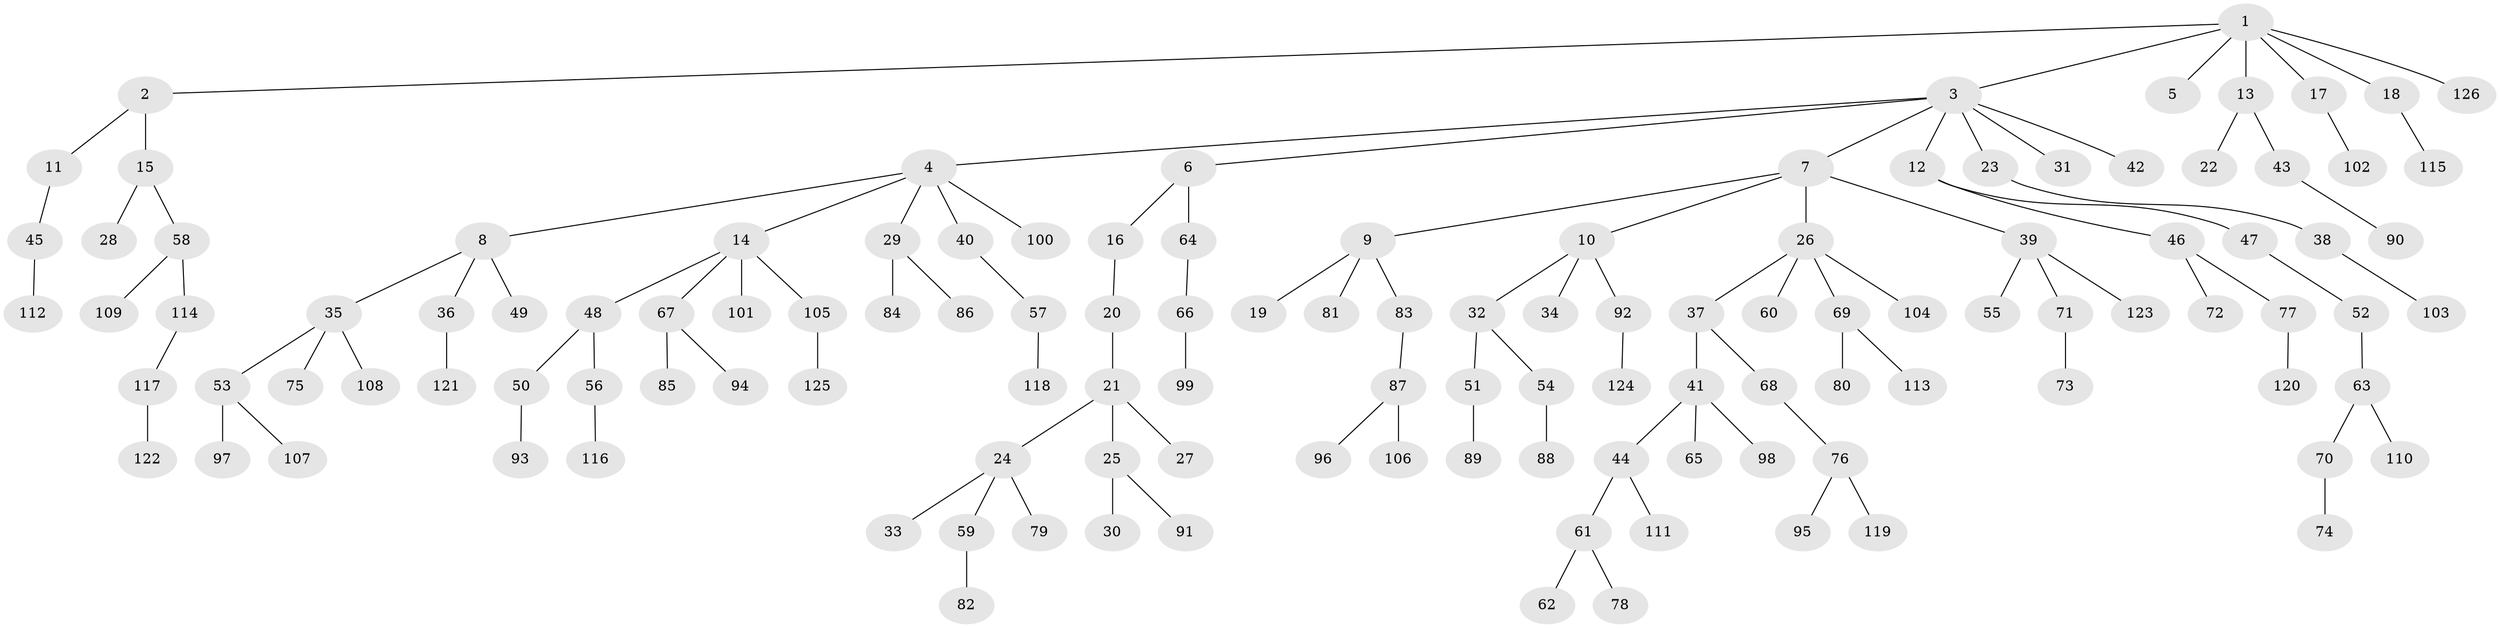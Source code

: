 // coarse degree distribution, {7: 0.03409090909090909, 3: 0.10227272727272728, 9: 0.011363636363636364, 1: 0.5909090909090909, 4: 0.056818181818181816, 5: 0.03409090909090909, 2: 0.17045454545454544}
// Generated by graph-tools (version 1.1) at 2025/42/03/06/25 10:42:02]
// undirected, 126 vertices, 125 edges
graph export_dot {
graph [start="1"]
  node [color=gray90,style=filled];
  1;
  2;
  3;
  4;
  5;
  6;
  7;
  8;
  9;
  10;
  11;
  12;
  13;
  14;
  15;
  16;
  17;
  18;
  19;
  20;
  21;
  22;
  23;
  24;
  25;
  26;
  27;
  28;
  29;
  30;
  31;
  32;
  33;
  34;
  35;
  36;
  37;
  38;
  39;
  40;
  41;
  42;
  43;
  44;
  45;
  46;
  47;
  48;
  49;
  50;
  51;
  52;
  53;
  54;
  55;
  56;
  57;
  58;
  59;
  60;
  61;
  62;
  63;
  64;
  65;
  66;
  67;
  68;
  69;
  70;
  71;
  72;
  73;
  74;
  75;
  76;
  77;
  78;
  79;
  80;
  81;
  82;
  83;
  84;
  85;
  86;
  87;
  88;
  89;
  90;
  91;
  92;
  93;
  94;
  95;
  96;
  97;
  98;
  99;
  100;
  101;
  102;
  103;
  104;
  105;
  106;
  107;
  108;
  109;
  110;
  111;
  112;
  113;
  114;
  115;
  116;
  117;
  118;
  119;
  120;
  121;
  122;
  123;
  124;
  125;
  126;
  1 -- 2;
  1 -- 3;
  1 -- 5;
  1 -- 13;
  1 -- 17;
  1 -- 18;
  1 -- 126;
  2 -- 11;
  2 -- 15;
  3 -- 4;
  3 -- 6;
  3 -- 7;
  3 -- 12;
  3 -- 23;
  3 -- 31;
  3 -- 42;
  4 -- 8;
  4 -- 14;
  4 -- 29;
  4 -- 40;
  4 -- 100;
  6 -- 16;
  6 -- 64;
  7 -- 9;
  7 -- 10;
  7 -- 26;
  7 -- 39;
  8 -- 35;
  8 -- 36;
  8 -- 49;
  9 -- 19;
  9 -- 81;
  9 -- 83;
  10 -- 32;
  10 -- 34;
  10 -- 92;
  11 -- 45;
  12 -- 46;
  12 -- 47;
  13 -- 22;
  13 -- 43;
  14 -- 48;
  14 -- 67;
  14 -- 101;
  14 -- 105;
  15 -- 28;
  15 -- 58;
  16 -- 20;
  17 -- 102;
  18 -- 115;
  20 -- 21;
  21 -- 24;
  21 -- 25;
  21 -- 27;
  23 -- 38;
  24 -- 33;
  24 -- 59;
  24 -- 79;
  25 -- 30;
  25 -- 91;
  26 -- 37;
  26 -- 60;
  26 -- 69;
  26 -- 104;
  29 -- 84;
  29 -- 86;
  32 -- 51;
  32 -- 54;
  35 -- 53;
  35 -- 75;
  35 -- 108;
  36 -- 121;
  37 -- 41;
  37 -- 68;
  38 -- 103;
  39 -- 55;
  39 -- 71;
  39 -- 123;
  40 -- 57;
  41 -- 44;
  41 -- 65;
  41 -- 98;
  43 -- 90;
  44 -- 61;
  44 -- 111;
  45 -- 112;
  46 -- 72;
  46 -- 77;
  47 -- 52;
  48 -- 50;
  48 -- 56;
  50 -- 93;
  51 -- 89;
  52 -- 63;
  53 -- 97;
  53 -- 107;
  54 -- 88;
  56 -- 116;
  57 -- 118;
  58 -- 109;
  58 -- 114;
  59 -- 82;
  61 -- 62;
  61 -- 78;
  63 -- 70;
  63 -- 110;
  64 -- 66;
  66 -- 99;
  67 -- 85;
  67 -- 94;
  68 -- 76;
  69 -- 80;
  69 -- 113;
  70 -- 74;
  71 -- 73;
  76 -- 95;
  76 -- 119;
  77 -- 120;
  83 -- 87;
  87 -- 96;
  87 -- 106;
  92 -- 124;
  105 -- 125;
  114 -- 117;
  117 -- 122;
}
